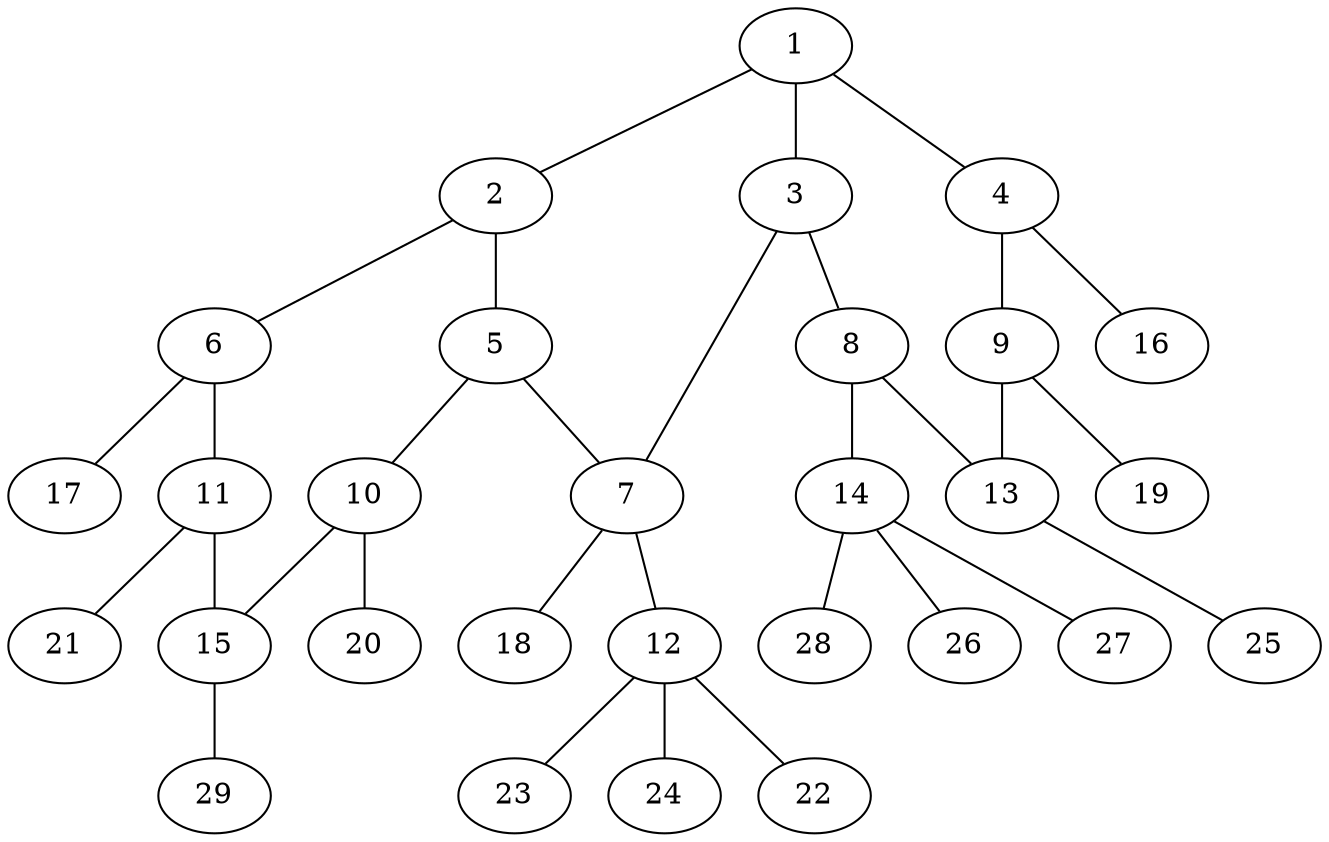graph molecule_2159 {
	1	 [chem=C];
	2	 [chem=C];
	1 -- 2	 [valence=1];
	3	 [chem=C];
	1 -- 3	 [valence=2];
	4	 [chem=C];
	1 -- 4	 [valence=1];
	5	 [chem=C];
	2 -- 5	 [valence=2];
	6	 [chem=C];
	2 -- 6	 [valence=1];
	7	 [chem=C];
	3 -- 7	 [valence=1];
	8	 [chem=C];
	3 -- 8	 [valence=1];
	9	 [chem=C];
	4 -- 9	 [valence=2];
	16	 [chem=H];
	4 -- 16	 [valence=1];
	5 -- 7	 [valence=1];
	10	 [chem=C];
	5 -- 10	 [valence=1];
	11	 [chem=C];
	6 -- 11	 [valence=2];
	17	 [chem=H];
	6 -- 17	 [valence=1];
	12	 [chem=C];
	7 -- 12	 [valence=1];
	18	 [chem=H];
	7 -- 18	 [valence=1];
	13	 [chem=C];
	8 -- 13	 [valence=2];
	14	 [chem=C];
	8 -- 14	 [valence=1];
	9 -- 13	 [valence=1];
	19	 [chem=H];
	9 -- 19	 [valence=1];
	15	 [chem=C];
	10 -- 15	 [valence=2];
	20	 [chem=H];
	10 -- 20	 [valence=1];
	11 -- 15	 [valence=1];
	21	 [chem=H];
	11 -- 21	 [valence=1];
	22	 [chem=H];
	12 -- 22	 [valence=1];
	23	 [chem=H];
	12 -- 23	 [valence=1];
	24	 [chem=H];
	12 -- 24	 [valence=1];
	25	 [chem=H];
	13 -- 25	 [valence=1];
	26	 [chem=H];
	14 -- 26	 [valence=1];
	27	 [chem=H];
	14 -- 27	 [valence=1];
	28	 [chem=H];
	14 -- 28	 [valence=1];
	29	 [chem=H];
	15 -- 29	 [valence=1];
}
